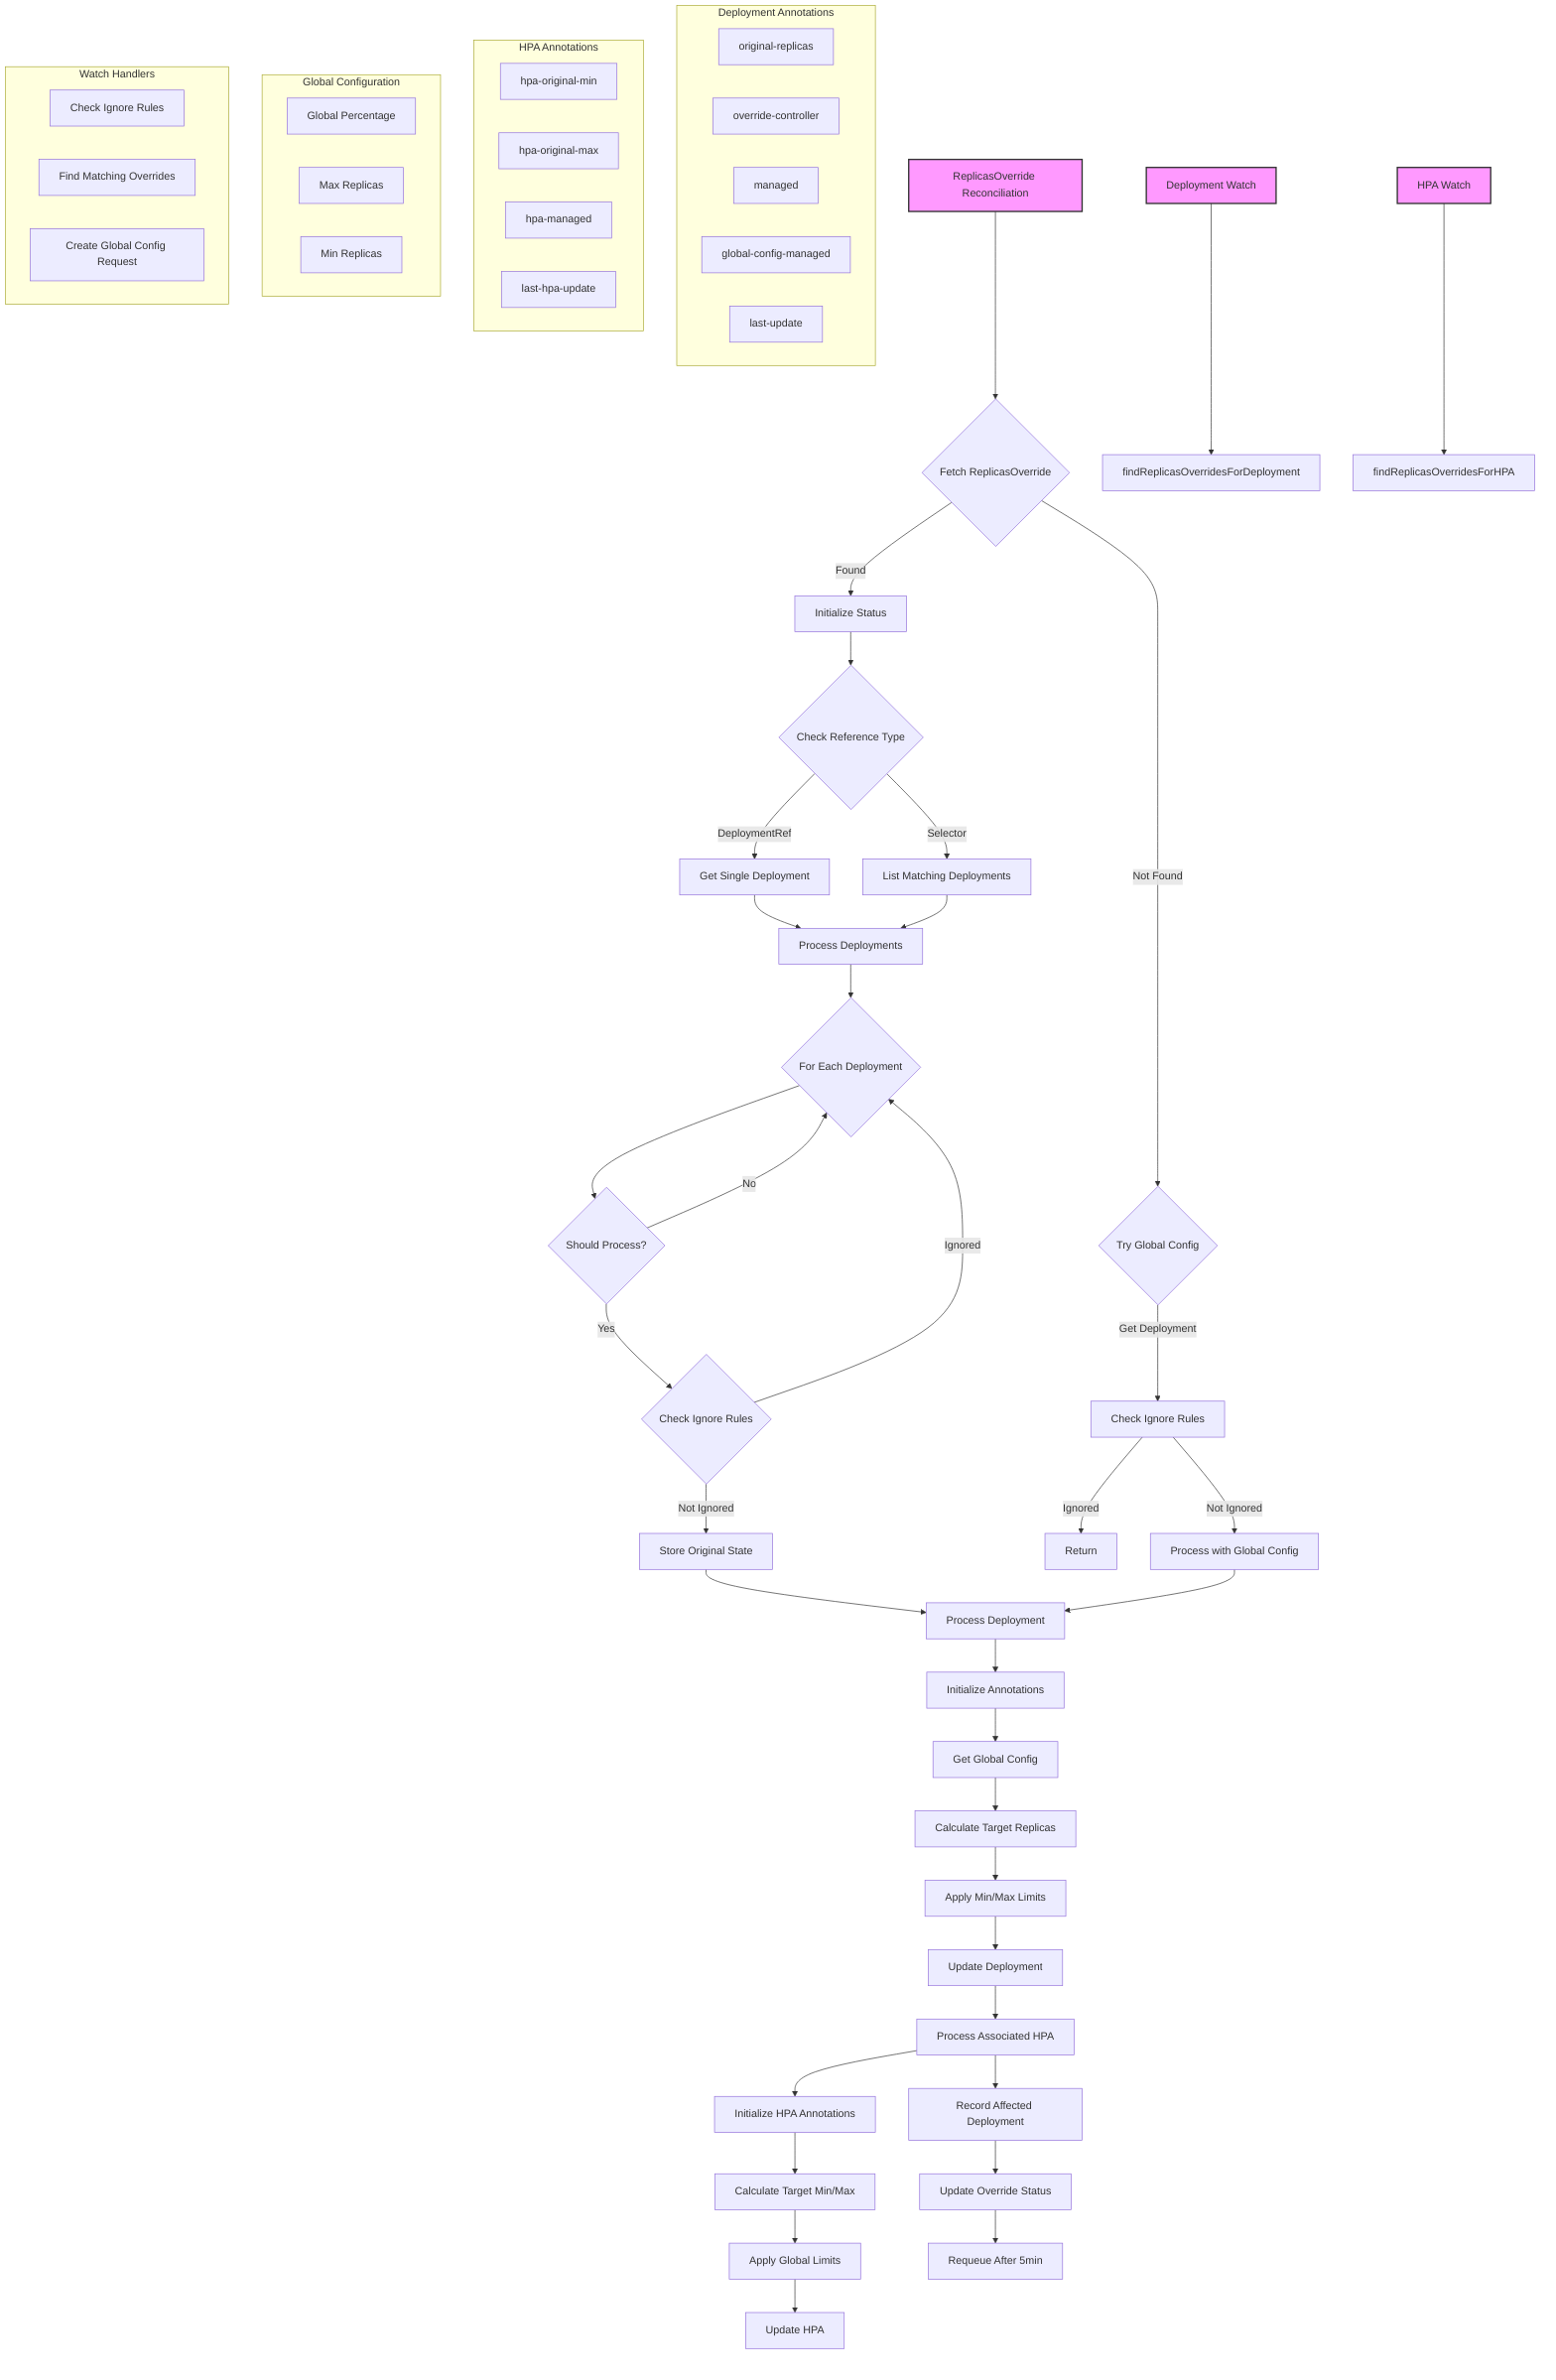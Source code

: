graph TD
    %% Main Entry Points
    A1[ReplicasOverride Reconciliation] --> B1{Fetch ReplicasOverride}
    A2[Deployment Watch] --> B2[findReplicasOverridesForDeployment]
    A3[HPA Watch] --> B3[findReplicasOverridesForHPA]

    %% ReplicasOverride Flow
    B1 -->|Not Found| C1{Try Global Config}
    B1 -->|Found| D1[Initialize Status]
    
    C1 -->|Get Deployment| E1[Check Ignore Rules]
    E1 -->|Not Ignored| F1[Process with Global Config]
    E1 -->|Ignored| G1[Return]
    
    D1 --> H1{Check Reference Type}
    H1 -->|DeploymentRef| I1[Get Single Deployment]
    H1 -->|Selector| J1[List Matching Deployments]
    
    I1 --> K1[Process Deployments]
    J1 --> K1
    
    %% Deployment Processing
    K1 --> L1{For Each Deployment}
    L1 --> M1{Should Process?}
    M1 -->|No| L1
    M1 -->|Yes| N1{Check Ignore Rules}
    
    N1 -->|Ignored| L1
    N1 -->|Not Ignored| O1[Store Original State]
    
    O1 --> P1[Process Deployment]
    F1 --> P1
    
    P1 --> Q1[Initialize Annotations]
    Q1 --> R1[Get Global Config]
    R1 --> S1[Calculate Target Replicas]
    
    S1 --> T1[Apply Min/Max Limits]
    T1 --> U1[Update Deployment]
    
    U1 --> V1[Process Associated HPA]
    V1 --> W1[Record Affected Deployment]
    
    %% HPA Processing
    V1 --> X1[Initialize HPA Annotations]
    X1 --> Y1[Calculate Target Min/Max]
    Y1 --> Z1[Apply Global Limits]
    Z1 --> AA1[Update HPA]
    
    %% Status Updates
    W1 --> BB1[Update Override Status]
    BB1 --> CC1[Requeue After 5min]
    
    %% Annotations
    subgraph "Deployment Annotations"
        AN1[original-replicas]
        AN2[override-controller]
        AN3[managed]
        AN4[global-config-managed]
        AN5[last-update]
    end
    
    subgraph "HPA Annotations"
        HAN1[hpa-original-min]
        HAN2[hpa-original-max]
        HAN3[hpa-managed]
        HAN4[last-hpa-update]
    end
    
    %% Global Config
    subgraph "Global Configuration"
        GC1[Global Percentage]
        GC2[Max Replicas]
        GC3[Min Replicas]
    end
    
    %% Watch Handlers
    subgraph "Watch Handlers"
        WH1[Check Ignore Rules]
        WH2[Find Matching Overrides]
        WH3[Create Global Config Request]
    end

    style A1 fill:#f9f,stroke:#333,stroke-width:2px
    style A2 fill:#f9f,stroke:#333,stroke-width:2px
    style A3 fill:#f9f,stroke:#333,stroke-width:2px